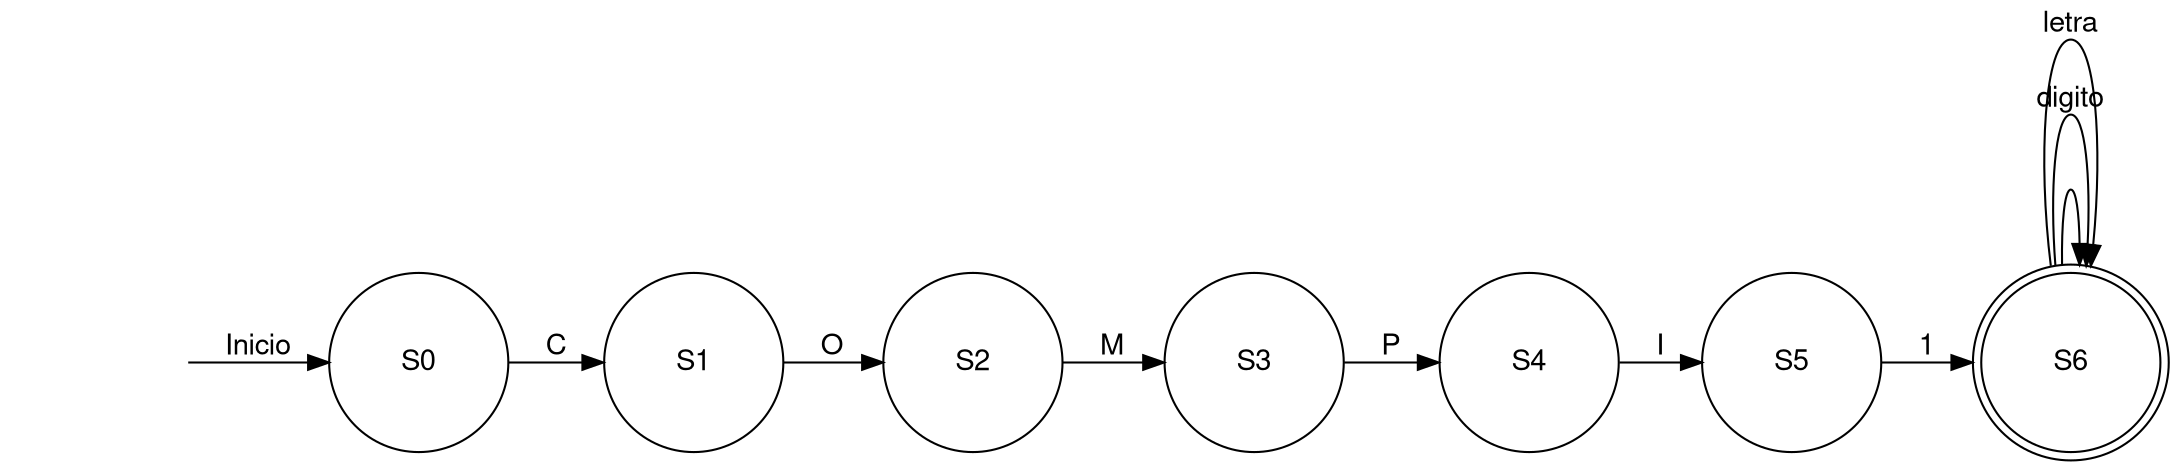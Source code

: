 digraph finite_state_machine {
fontname="Helvetica,Arial,sans-serif"
node [fontname="Helvetica,Arial,sans-serif"]
edge [fontname="Helvetica,Arial,sans-serif"]
rankdir=LR;
nodesep=0.5;
node [shape = circle width = "1.2"]
S[shape=plaintext, label= ""]
S0
S1
S2
S3
S4
S5
S6[shape = doublecircle]
S -> S0 [label = "Inicio"];
S0 -> S1 [label = "C"];
S1 -> S2 [label = "O"];
S2 -> S3 [label = "M"];
S3 -> S4 [label = "P"];
S4 -> S5 [label = "I"];
S5 -> S6 [label = "1"];
S6 -> S6 [label = " "];
S6 -> S6 [label = "digito"];
S6 -> S6 [label = "letra"];
}
